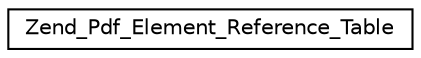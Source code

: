 digraph G
{
  edge [fontname="Helvetica",fontsize="10",labelfontname="Helvetica",labelfontsize="10"];
  node [fontname="Helvetica",fontsize="10",shape=record];
  rankdir="LR";
  Node1 [label="Zend_Pdf_Element_Reference_Table",height=0.2,width=0.4,color="black", fillcolor="white", style="filled",URL="$class_zend___pdf___element___reference___table.html"];
}
